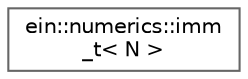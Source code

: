 digraph "Graphical Class Hierarchy"
{
 // LATEX_PDF_SIZE
  bgcolor="transparent";
  edge [fontname=Helvetica,fontsize=10,labelfontname=Helvetica,labelfontsize=10];
  node [fontname=Helvetica,fontsize=10,shape=box,height=0.2,width=0.4];
  rankdir="LR";
  Node0 [id="Node000000",label="ein::numerics::imm\l_t\< N \>",height=0.2,width=0.4,color="grey40", fillcolor="white", style="filled",URL="$d6/d84/structein_1_1numerics_1_1imm__t.html",tooltip=" "];
}
